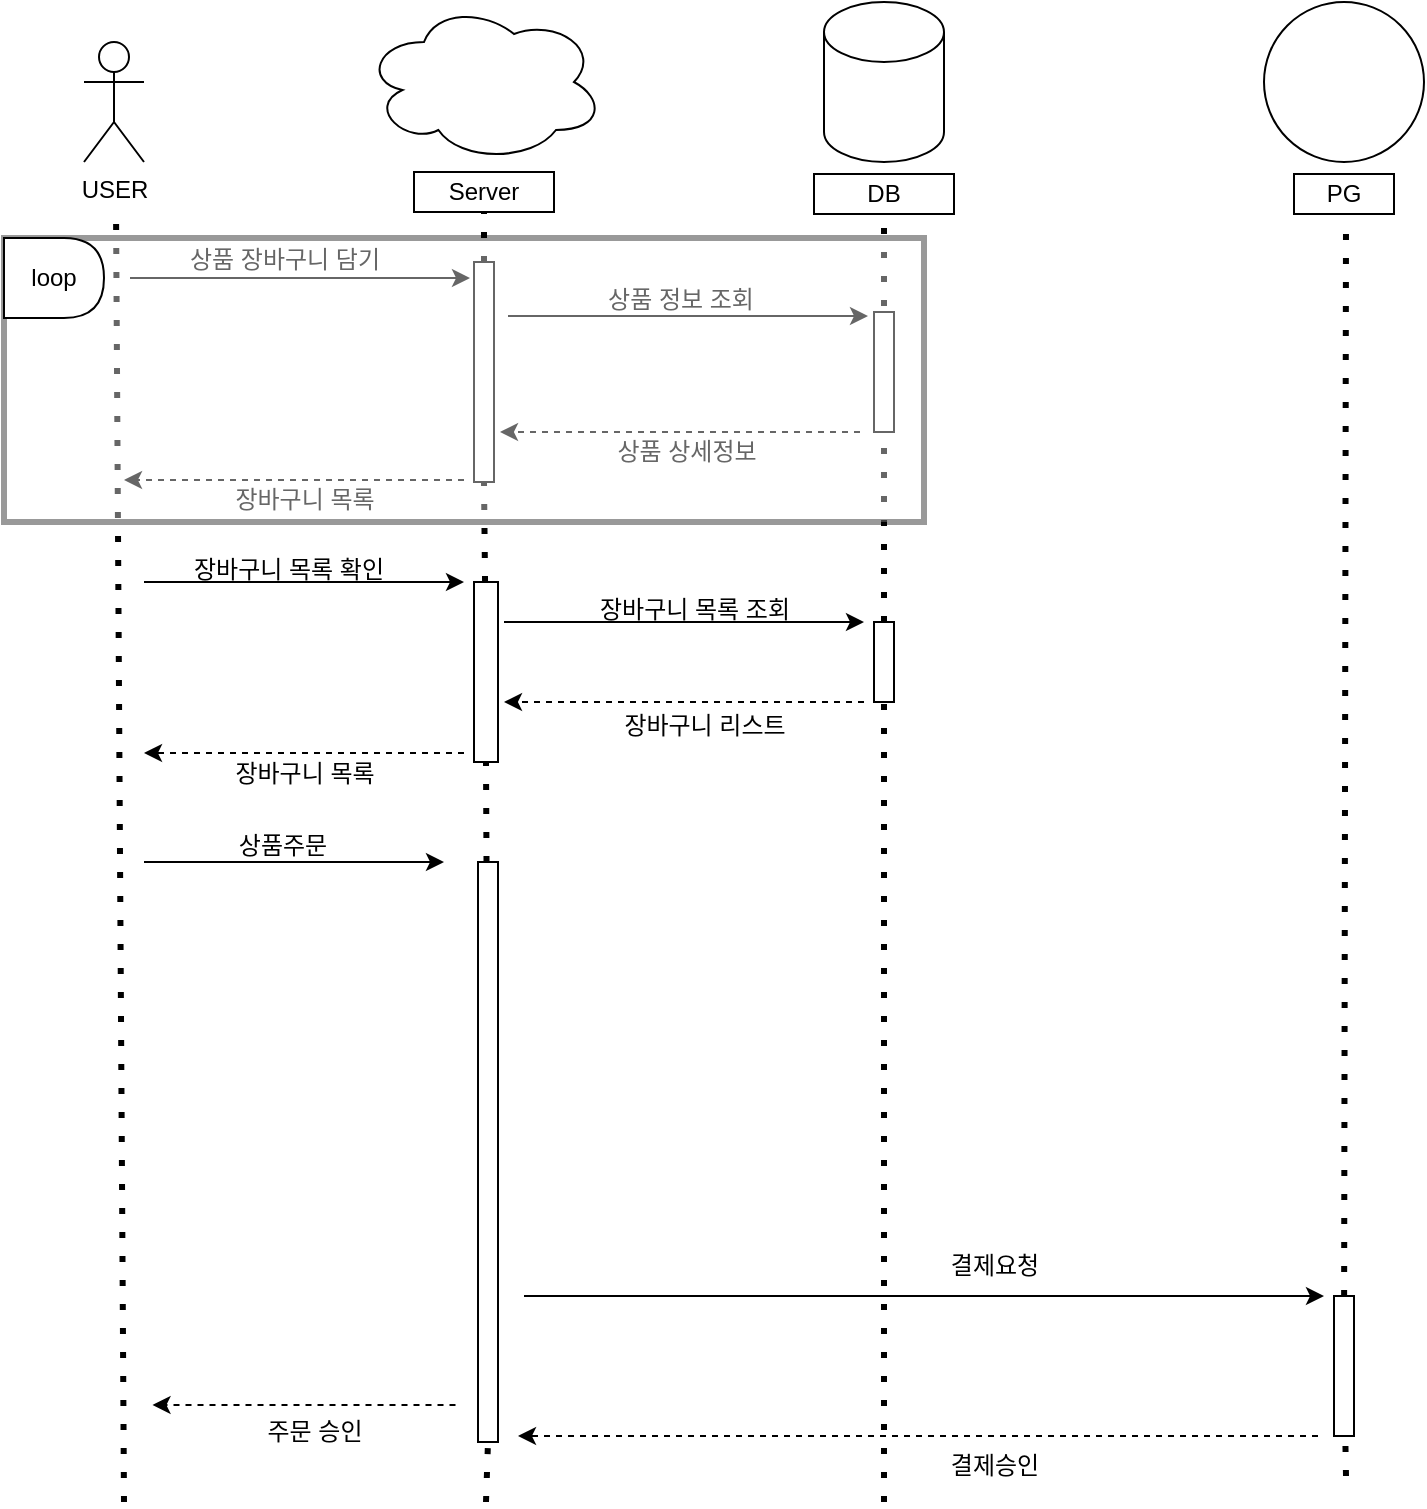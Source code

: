 <mxfile version="21.1.4" type="github">
  <diagram name="Page-1" id="2YBvvXClWsGukQMizWep">
    <mxGraphModel dx="1434" dy="764" grid="1" gridSize="10" guides="1" tooltips="1" connect="1" arrows="1" fold="1" page="1" pageScale="1" pageWidth="850" pageHeight="1100" math="0" shadow="0">
      <root>
        <mxCell id="0" />
        <mxCell id="1" parent="0" />
        <mxCell id="I8M-kXGc4uCNpKgczoVp-2" value="USER" style="shape=umlActor;verticalLabelPosition=bottom;verticalAlign=top;html=1;outlineConnect=0;" parent="1" vertex="1">
          <mxGeometry x="130" y="150" width="30" height="60" as="geometry" />
        </mxCell>
        <mxCell id="I8M-kXGc4uCNpKgczoVp-3" value="" style="shape=cylinder3;whiteSpace=wrap;html=1;boundedLbl=1;backgroundOutline=1;size=15;" parent="1" vertex="1">
          <mxGeometry x="500" y="130" width="60" height="80" as="geometry" />
        </mxCell>
        <mxCell id="I8M-kXGc4uCNpKgczoVp-4" value="" style="ellipse;shape=cloud;whiteSpace=wrap;html=1;" parent="1" vertex="1">
          <mxGeometry x="270" y="130" width="120" height="80" as="geometry" />
        </mxCell>
        <mxCell id="I8M-kXGc4uCNpKgczoVp-5" value="" style="ellipse;whiteSpace=wrap;html=1;aspect=fixed;" parent="1" vertex="1">
          <mxGeometry x="720" y="130" width="80" height="80" as="geometry" />
        </mxCell>
        <mxCell id="I8M-kXGc4uCNpKgczoVp-8" value="Server" style="rounded=0;whiteSpace=wrap;html=1;" parent="1" vertex="1">
          <mxGeometry x="295" y="215" width="70" height="20" as="geometry" />
        </mxCell>
        <mxCell id="I8M-kXGc4uCNpKgczoVp-9" value="DB" style="rounded=0;whiteSpace=wrap;html=1;" parent="1" vertex="1">
          <mxGeometry x="495" y="216" width="70" height="20" as="geometry" />
        </mxCell>
        <mxCell id="I8M-kXGc4uCNpKgczoVp-11" value="PG" style="rounded=0;whiteSpace=wrap;html=1;" parent="1" vertex="1">
          <mxGeometry x="735" y="216" width="50" height="20" as="geometry" />
        </mxCell>
        <mxCell id="I8M-kXGc4uCNpKgczoVp-15" value="" style="endArrow=none;dashed=1;html=1;dashPattern=1 3;strokeWidth=3;rounded=0;entryX=0.5;entryY=1;entryDx=0;entryDy=0;" parent="1" source="I8M-kXGc4uCNpKgczoVp-19" target="I8M-kXGc4uCNpKgczoVp-8" edge="1">
          <mxGeometry width="50" height="50" relative="1" as="geometry">
            <mxPoint x="330" y="580" as="sourcePoint" />
            <mxPoint x="450" y="370" as="targetPoint" />
          </mxGeometry>
        </mxCell>
        <mxCell id="I8M-kXGc4uCNpKgczoVp-16" value="" style="endArrow=none;dashed=1;html=1;dashPattern=1 3;strokeWidth=3;rounded=0;" parent="1" edge="1">
          <mxGeometry width="50" height="50" relative="1" as="geometry">
            <mxPoint x="150" y="880" as="sourcePoint" />
            <mxPoint x="146" y="232" as="targetPoint" />
          </mxGeometry>
        </mxCell>
        <mxCell id="I8M-kXGc4uCNpKgczoVp-17" value="" style="endArrow=none;dashed=1;html=1;dashPattern=1 3;strokeWidth=3;rounded=0;" parent="1" edge="1">
          <mxGeometry width="50" height="50" relative="1" as="geometry">
            <mxPoint x="530" y="282" as="sourcePoint" />
            <mxPoint x="530" y="239" as="targetPoint" />
          </mxGeometry>
        </mxCell>
        <mxCell id="I8M-kXGc4uCNpKgczoVp-18" value="" style="endArrow=none;dashed=1;html=1;dashPattern=1 3;strokeWidth=3;rounded=0;" parent="1" source="I8M-kXGc4uCNpKgczoVp-43" edge="1">
          <mxGeometry width="50" height="50" relative="1" as="geometry">
            <mxPoint x="761" y="592" as="sourcePoint" />
            <mxPoint x="761" y="242" as="targetPoint" />
          </mxGeometry>
        </mxCell>
        <mxCell id="I8M-kXGc4uCNpKgczoVp-20" value="" style="endArrow=none;dashed=1;html=1;dashPattern=1 3;strokeWidth=3;rounded=0;entryX=0.5;entryY=1;entryDx=0;entryDy=0;" parent="1" source="I8M-kXGc4uCNpKgczoVp-38" target="I8M-kXGc4uCNpKgczoVp-19" edge="1">
          <mxGeometry width="50" height="50" relative="1" as="geometry">
            <mxPoint x="330" y="580" as="sourcePoint" />
            <mxPoint x="330" y="240" as="targetPoint" />
          </mxGeometry>
        </mxCell>
        <mxCell id="I8M-kXGc4uCNpKgczoVp-19" value="" style="rounded=0;whiteSpace=wrap;html=1;" parent="1" vertex="1">
          <mxGeometry x="325" y="260" width="10" height="110" as="geometry" />
        </mxCell>
        <mxCell id="I8M-kXGc4uCNpKgczoVp-21" value="" style="endArrow=classic;html=1;rounded=0;" parent="1" edge="1">
          <mxGeometry width="50" height="50" relative="1" as="geometry">
            <mxPoint x="153" y="268" as="sourcePoint" />
            <mxPoint x="323" y="268" as="targetPoint" />
          </mxGeometry>
        </mxCell>
        <mxCell id="I8M-kXGc4uCNpKgczoVp-22" value="" style="endArrow=classic;html=1;rounded=0;dashed=1;" parent="1" edge="1">
          <mxGeometry width="50" height="50" relative="1" as="geometry">
            <mxPoint x="320" y="369" as="sourcePoint" />
            <mxPoint x="150" y="369" as="targetPoint" />
          </mxGeometry>
        </mxCell>
        <mxCell id="I8M-kXGc4uCNpKgczoVp-23" value="상품 장바구니 담기" style="text;html=1;align=center;verticalAlign=middle;resizable=0;points=[];autosize=1;strokeColor=none;fillColor=none;" parent="1" vertex="1">
          <mxGeometry x="165" y="244" width="130" height="30" as="geometry" />
        </mxCell>
        <mxCell id="I8M-kXGc4uCNpKgczoVp-24" value="장바구니 목록" style="text;html=1;align=center;verticalAlign=middle;resizable=0;points=[];autosize=1;strokeColor=none;fillColor=none;" parent="1" vertex="1">
          <mxGeometry x="190" y="364" width="100" height="30" as="geometry" />
        </mxCell>
        <mxCell id="I8M-kXGc4uCNpKgczoVp-26" value="" style="endArrow=none;dashed=1;html=1;dashPattern=1 3;strokeWidth=3;rounded=0;" parent="1" target="I8M-kXGc4uCNpKgczoVp-25" edge="1" source="zDuvKexvhS7QAR-DS36Q-13">
          <mxGeometry width="50" height="50" relative="1" as="geometry">
            <mxPoint x="530" y="880" as="sourcePoint" />
            <mxPoint x="530" y="242" as="targetPoint" />
          </mxGeometry>
        </mxCell>
        <mxCell id="I8M-kXGc4uCNpKgczoVp-25" value="" style="rounded=0;whiteSpace=wrap;html=1;" parent="1" vertex="1">
          <mxGeometry x="525" y="285" width="10" height="60" as="geometry" />
        </mxCell>
        <mxCell id="I8M-kXGc4uCNpKgczoVp-27" value="" style="endArrow=classic;html=1;rounded=0;" parent="1" edge="1">
          <mxGeometry width="50" height="50" relative="1" as="geometry">
            <mxPoint x="342" y="287" as="sourcePoint" />
            <mxPoint x="522" y="287" as="targetPoint" />
          </mxGeometry>
        </mxCell>
        <mxCell id="I8M-kXGc4uCNpKgczoVp-28" value="" style="endArrow=classic;html=1;rounded=0;dashed=1;" parent="1" edge="1">
          <mxGeometry width="50" height="50" relative="1" as="geometry">
            <mxPoint x="518" y="345" as="sourcePoint" />
            <mxPoint x="338" y="345" as="targetPoint" />
          </mxGeometry>
        </mxCell>
        <mxCell id="I8M-kXGc4uCNpKgczoVp-29" value="상품 정보 조회" style="text;html=1;align=center;verticalAlign=middle;resizable=0;points=[];autosize=1;strokeColor=none;fillColor=none;" parent="1" vertex="1">
          <mxGeometry x="378" y="264" width="100" height="30" as="geometry" />
        </mxCell>
        <mxCell id="I8M-kXGc4uCNpKgczoVp-30" value="상품 상세정보" style="text;html=1;align=center;verticalAlign=middle;resizable=0;points=[];autosize=1;strokeColor=none;fillColor=none;" parent="1" vertex="1">
          <mxGeometry x="381" y="340" width="100" height="30" as="geometry" />
        </mxCell>
        <mxCell id="I8M-kXGc4uCNpKgczoVp-31" value="" style="rounded=0;whiteSpace=wrap;html=1;opacity=40;strokeWidth=3;" parent="1" vertex="1">
          <mxGeometry x="90" y="248" width="460" height="142" as="geometry" />
        </mxCell>
        <mxCell id="I8M-kXGc4uCNpKgczoVp-34" value="loop" style="shape=delay;whiteSpace=wrap;html=1;" parent="1" vertex="1">
          <mxGeometry x="90" y="248" width="50" height="40" as="geometry" />
        </mxCell>
        <mxCell id="I8M-kXGc4uCNpKgczoVp-35" value="" style="endArrow=classic;html=1;rounded=0;" parent="1" edge="1">
          <mxGeometry width="50" height="50" relative="1" as="geometry">
            <mxPoint x="160" y="420" as="sourcePoint" />
            <mxPoint x="320" y="420" as="targetPoint" />
          </mxGeometry>
        </mxCell>
        <mxCell id="I8M-kXGc4uCNpKgczoVp-36" value="상품주문" style="text;html=1;align=center;verticalAlign=middle;resizable=0;points=[];autosize=1;strokeColor=none;fillColor=none;" parent="1" vertex="1">
          <mxGeometry x="194" y="537" width="70" height="30" as="geometry" />
        </mxCell>
        <mxCell id="I8M-kXGc4uCNpKgczoVp-39" value="" style="endArrow=none;dashed=1;html=1;dashPattern=1 3;strokeWidth=3;rounded=0;entryX=0.5;entryY=1;entryDx=0;entryDy=0;" parent="1" target="I8M-kXGc4uCNpKgczoVp-38" edge="1" source="zDuvKexvhS7QAR-DS36Q-24">
          <mxGeometry width="50" height="50" relative="1" as="geometry">
            <mxPoint x="331" y="880" as="sourcePoint" />
            <mxPoint x="330" y="370" as="targetPoint" />
          </mxGeometry>
        </mxCell>
        <mxCell id="I8M-kXGc4uCNpKgczoVp-38" value="" style="rounded=0;whiteSpace=wrap;html=1;" parent="1" vertex="1">
          <mxGeometry x="325" y="420" width="12" height="90" as="geometry" />
        </mxCell>
        <mxCell id="I8M-kXGc4uCNpKgczoVp-40" value="" style="endArrow=classic;html=1;rounded=0;dashed=1;" parent="1" edge="1">
          <mxGeometry width="50" height="50" relative="1" as="geometry">
            <mxPoint x="320" y="505.5" as="sourcePoint" />
            <mxPoint x="160" y="505.5" as="targetPoint" />
            <Array as="points">
              <mxPoint x="240" y="505.5" />
            </Array>
          </mxGeometry>
        </mxCell>
        <mxCell id="I8M-kXGc4uCNpKgczoVp-41" value="주문 승인" style="text;html=1;align=center;verticalAlign=middle;resizable=0;points=[];autosize=1;strokeColor=none;fillColor=none;" parent="1" vertex="1">
          <mxGeometry x="210" y="830" width="70" height="30" as="geometry" />
        </mxCell>
        <mxCell id="I8M-kXGc4uCNpKgczoVp-42" value="" style="endArrow=classic;html=1;rounded=0;" parent="1" edge="1">
          <mxGeometry width="50" height="50" relative="1" as="geometry">
            <mxPoint x="350" y="777" as="sourcePoint" />
            <mxPoint x="750" y="777" as="targetPoint" />
          </mxGeometry>
        </mxCell>
        <mxCell id="I8M-kXGc4uCNpKgczoVp-44" value="" style="endArrow=none;dashed=1;html=1;dashPattern=1 3;strokeWidth=3;rounded=0;" parent="1" target="I8M-kXGc4uCNpKgczoVp-43" edge="1">
          <mxGeometry width="50" height="50" relative="1" as="geometry">
            <mxPoint x="761" y="867" as="sourcePoint" />
            <mxPoint x="761" y="249" as="targetPoint" />
          </mxGeometry>
        </mxCell>
        <mxCell id="I8M-kXGc4uCNpKgczoVp-43" value="" style="rounded=0;whiteSpace=wrap;html=1;" parent="1" vertex="1">
          <mxGeometry x="755" y="777" width="10" height="70" as="geometry" />
        </mxCell>
        <mxCell id="I8M-kXGc4uCNpKgczoVp-45" value="" style="endArrow=classic;html=1;rounded=0;dashed=1;" parent="1" edge="1">
          <mxGeometry width="50" height="50" relative="1" as="geometry">
            <mxPoint x="747" y="847" as="sourcePoint" />
            <mxPoint x="347" y="847" as="targetPoint" />
          </mxGeometry>
        </mxCell>
        <mxCell id="I8M-kXGc4uCNpKgczoVp-46" value="결제요청" style="text;html=1;align=center;verticalAlign=middle;resizable=0;points=[];autosize=1;strokeColor=none;fillColor=none;" parent="1" vertex="1">
          <mxGeometry x="550" y="747" width="70" height="30" as="geometry" />
        </mxCell>
        <mxCell id="I8M-kXGc4uCNpKgczoVp-47" value="결제승인" style="text;html=1;align=center;verticalAlign=middle;resizable=0;points=[];autosize=1;strokeColor=none;fillColor=none;" parent="1" vertex="1">
          <mxGeometry x="550" y="847" width="70" height="30" as="geometry" />
        </mxCell>
        <mxCell id="zDuvKexvhS7QAR-DS36Q-11" value="장바구니 목록 확인" style="text;html=1;align=center;verticalAlign=middle;resizable=0;points=[];autosize=1;strokeColor=none;fillColor=none;" vertex="1" parent="1">
          <mxGeometry x="167" y="399" width="130" height="30" as="geometry" />
        </mxCell>
        <mxCell id="zDuvKexvhS7QAR-DS36Q-12" value="장바구니 목록" style="text;html=1;align=center;verticalAlign=middle;resizable=0;points=[];autosize=1;strokeColor=none;fillColor=none;" vertex="1" parent="1">
          <mxGeometry x="190" y="501" width="100" height="30" as="geometry" />
        </mxCell>
        <mxCell id="zDuvKexvhS7QAR-DS36Q-14" value="" style="endArrow=none;dashed=1;html=1;dashPattern=1 3;strokeWidth=3;rounded=0;" edge="1" parent="1" target="zDuvKexvhS7QAR-DS36Q-13">
          <mxGeometry width="50" height="50" relative="1" as="geometry">
            <mxPoint x="530" y="880" as="sourcePoint" />
            <mxPoint x="530" y="345" as="targetPoint" />
          </mxGeometry>
        </mxCell>
        <mxCell id="zDuvKexvhS7QAR-DS36Q-13" value="" style="rounded=0;whiteSpace=wrap;html=1;" vertex="1" parent="1">
          <mxGeometry x="525" y="440" width="10" height="40" as="geometry" />
        </mxCell>
        <mxCell id="zDuvKexvhS7QAR-DS36Q-15" value="" style="endArrow=classic;html=1;rounded=0;" edge="1" parent="1">
          <mxGeometry width="50" height="50" relative="1" as="geometry">
            <mxPoint x="340" y="440" as="sourcePoint" />
            <mxPoint x="520" y="440" as="targetPoint" />
          </mxGeometry>
        </mxCell>
        <mxCell id="zDuvKexvhS7QAR-DS36Q-16" value="" style="endArrow=classic;html=1;rounded=0;dashed=1;" edge="1" parent="1">
          <mxGeometry width="50" height="50" relative="1" as="geometry">
            <mxPoint x="520" y="480" as="sourcePoint" />
            <mxPoint x="340" y="480" as="targetPoint" />
          </mxGeometry>
        </mxCell>
        <mxCell id="zDuvKexvhS7QAR-DS36Q-17" value="장바구니 목록 조회" style="text;html=1;align=center;verticalAlign=middle;resizable=0;points=[];autosize=1;strokeColor=none;fillColor=none;" vertex="1" parent="1">
          <mxGeometry x="370" y="419" width="130" height="30" as="geometry" />
        </mxCell>
        <mxCell id="zDuvKexvhS7QAR-DS36Q-18" value="장바구니 리스트" style="text;html=1;align=center;verticalAlign=middle;resizable=0;points=[];autosize=1;strokeColor=none;fillColor=none;" vertex="1" parent="1">
          <mxGeometry x="385" y="477" width="110" height="30" as="geometry" />
        </mxCell>
        <mxCell id="zDuvKexvhS7QAR-DS36Q-21" value="" style="endArrow=classic;html=1;rounded=0;" edge="1" parent="1">
          <mxGeometry width="50" height="50" relative="1" as="geometry">
            <mxPoint x="160" y="560" as="sourcePoint" />
            <mxPoint x="310" y="560" as="targetPoint" />
          </mxGeometry>
        </mxCell>
        <mxCell id="zDuvKexvhS7QAR-DS36Q-22" value="" style="endArrow=classic;html=1;rounded=0;dashed=1;" edge="1" parent="1">
          <mxGeometry width="50" height="50" relative="1" as="geometry">
            <mxPoint x="315.75" y="831.5" as="sourcePoint" />
            <mxPoint x="164.25" y="831.5" as="targetPoint" />
            <Array as="points">
              <mxPoint x="235.75" y="831.5" />
            </Array>
          </mxGeometry>
        </mxCell>
        <mxCell id="zDuvKexvhS7QAR-DS36Q-25" value="" style="endArrow=none;dashed=1;html=1;dashPattern=1 3;strokeWidth=3;rounded=0;entryX=0.5;entryY=1;entryDx=0;entryDy=0;" edge="1" parent="1" target="zDuvKexvhS7QAR-DS36Q-24">
          <mxGeometry width="50" height="50" relative="1" as="geometry">
            <mxPoint x="331" y="880" as="sourcePoint" />
            <mxPoint x="331" y="510" as="targetPoint" />
          </mxGeometry>
        </mxCell>
        <mxCell id="zDuvKexvhS7QAR-DS36Q-24" value="" style="rounded=0;whiteSpace=wrap;html=1;" vertex="1" parent="1">
          <mxGeometry x="327" y="560" width="10" height="290" as="geometry" />
        </mxCell>
      </root>
    </mxGraphModel>
  </diagram>
</mxfile>
